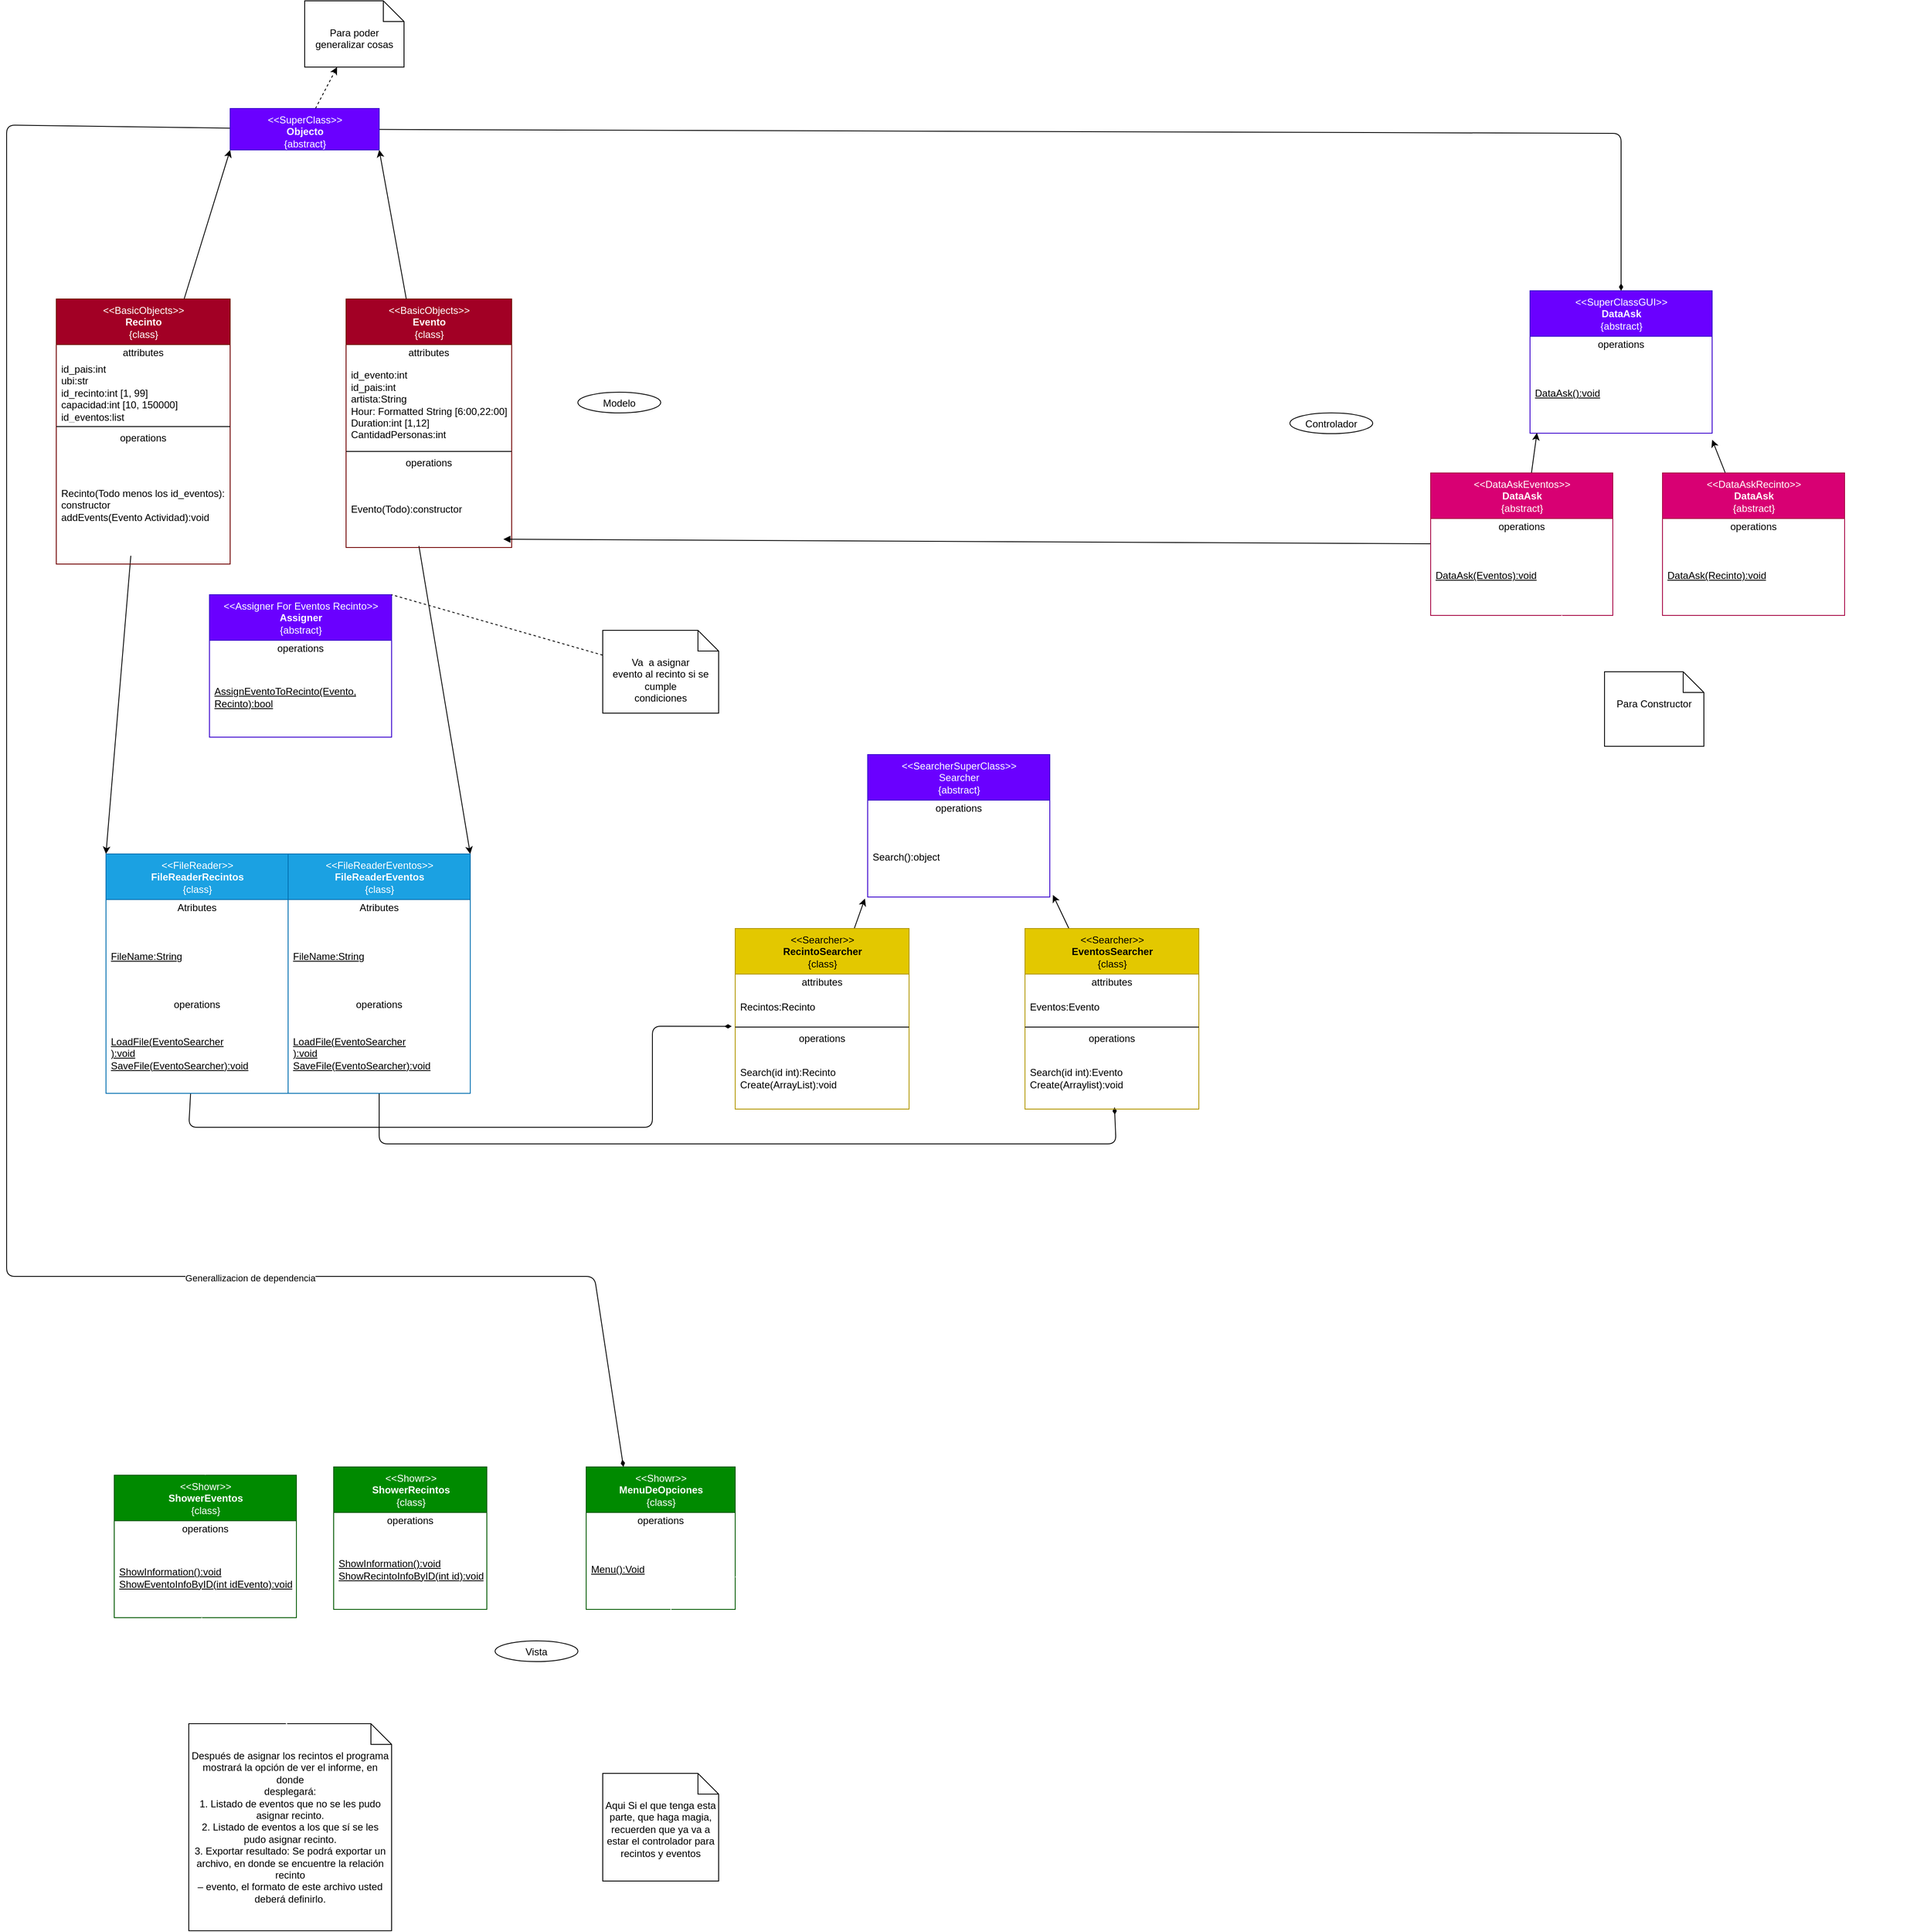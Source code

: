<mxfile>
    <diagram id="LMAcXqEybswluzc5cnRF" name="Page-1">
        <mxGraphModel dx="2281" dy="2042" grid="1" gridSize="10" guides="1" tooltips="1" connect="1" arrows="1" fold="1" page="1" pageScale="1" pageWidth="850" pageHeight="1100" math="0" shadow="0">
            <root>
                <mxCell id="0"/>
                <mxCell id="1" parent="0"/>
                <mxCell id="110" style="edgeStyle=none;html=1;entryX=0;entryY=0;entryDx=0;entryDy=0;strokeColor=#FFFFFF;strokeWidth=1;endArrow=diamondThin;endFill=0;fillColor=#d80073;" parent="1" source="2" target="104" edge="1">
                    <mxGeometry relative="1" as="geometry">
                        <Array as="points">
                            <mxPoint x="150" y="70"/>
                            <mxPoint x="2250" y="80"/>
                            <mxPoint x="2250" y="290"/>
                        </Array>
                    </mxGeometry>
                </mxCell>
                <mxCell id="153" style="edgeStyle=none;html=1;entryX=0;entryY=1;entryDx=0;entryDy=0;" parent="1" source="2" target="148" edge="1">
                    <mxGeometry relative="1" as="geometry"/>
                </mxCell>
                <mxCell id="155" style="edgeStyle=none;html=1;entryX=0;entryY=0;entryDx=0;entryDy=0;" parent="1" target="71" edge="1">
                    <mxGeometry relative="1" as="geometry">
                        <mxPoint x="90" y="390" as="sourcePoint"/>
                    </mxGeometry>
                </mxCell>
                <mxCell id="2" value="&amp;lt;&amp;lt;BasicObjects&amp;gt;&amp;gt;&lt;br&gt;&lt;b&gt;Recinto&lt;br&gt;&lt;/b&gt;{class}" style="swimlane;fontStyle=0;align=center;verticalAlign=top;childLayout=stackLayout;horizontal=1;startSize=55;horizontalStack=0;resizeParent=1;resizeParentMax=0;resizeLast=0;collapsible=0;marginBottom=0;html=1;fillColor=#a20025;fontColor=#ffffff;strokeColor=#6F0000;" parent="1" vertex="1">
                    <mxGeometry y="80" width="210" height="320" as="geometry"/>
                </mxCell>
                <mxCell id="3" value="attributes" style="text;html=1;strokeColor=none;fillColor=none;align=center;verticalAlign=middle;spacingLeft=4;spacingRight=4;overflow=hidden;rotatable=0;points=[[0,0.5],[1,0.5]];portConstraint=eastwest;" parent="2" vertex="1">
                    <mxGeometry y="55" width="210" height="20" as="geometry"/>
                </mxCell>
                <mxCell id="4" value="id_pais:int&lt;br&gt;ubi:str&lt;br&gt;id_recinto:int [1, 99]&lt;br&gt;capacidad:int [10, 150000]&lt;br&gt;id_eventos:list" style="text;html=1;strokeColor=none;fillColor=none;align=left;verticalAlign=middle;spacingLeft=4;spacingRight=4;overflow=hidden;rotatable=0;points=[[0,0.5],[1,0.5]];portConstraint=eastwest;" parent="2" vertex="1">
                    <mxGeometry y="75" width="210" height="75" as="geometry"/>
                </mxCell>
                <mxCell id="7" value="" style="line;strokeWidth=1;fillColor=none;align=left;verticalAlign=middle;spacingTop=-1;spacingLeft=3;spacingRight=3;rotatable=0;labelPosition=right;points=[];portConstraint=eastwest;" parent="2" vertex="1">
                    <mxGeometry y="150" width="210" height="8" as="geometry"/>
                </mxCell>
                <mxCell id="8" value="operations" style="text;html=1;strokeColor=none;fillColor=none;align=center;verticalAlign=middle;spacingLeft=4;spacingRight=4;overflow=hidden;rotatable=0;points=[[0,0.5],[1,0.5]];portConstraint=eastwest;" parent="2" vertex="1">
                    <mxGeometry y="158" width="210" height="20" as="geometry"/>
                </mxCell>
                <mxCell id="9" value="Recinto(Todo menos los id_eventos):&lt;br&gt;constructor&lt;br&gt;addEvents(Evento Actividad):void" style="text;html=1;strokeColor=none;fillColor=none;align=left;verticalAlign=middle;spacingLeft=4;spacingRight=4;overflow=hidden;rotatable=0;points=[[0,0.5],[1,0.5]];portConstraint=eastwest;" parent="2" vertex="1">
                    <mxGeometry y="178" width="210" height="142" as="geometry"/>
                </mxCell>
                <mxCell id="152" style="edgeStyle=none;html=1;entryX=1;entryY=1;entryDx=0;entryDy=0;" parent="1" source="10" target="148" edge="1">
                    <mxGeometry relative="1" as="geometry"/>
                </mxCell>
                <mxCell id="162" style="edgeStyle=none;html=1;entryX=1;entryY=0;entryDx=0;entryDy=0;exitX=0.44;exitY=0.98;exitDx=0;exitDy=0;exitPerimeter=0;" parent="1" source="15" target="68" edge="1">
                    <mxGeometry relative="1" as="geometry"/>
                </mxCell>
                <mxCell id="10" value="&amp;lt;&amp;lt;BasicObjects&amp;gt;&amp;gt;&lt;br&gt;&lt;b&gt;Evento&lt;br&gt;&lt;/b&gt;{class}" style="swimlane;fontStyle=0;align=center;verticalAlign=top;childLayout=stackLayout;horizontal=1;startSize=55;horizontalStack=0;resizeParent=1;resizeParentMax=0;resizeLast=0;collapsible=0;marginBottom=0;html=1;fillColor=#a20025;fontColor=#ffffff;strokeColor=#6F0000;" parent="1" vertex="1">
                    <mxGeometry x="350" y="80" width="200" height="300" as="geometry"/>
                </mxCell>
                <mxCell id="11" value="attributes" style="text;html=1;strokeColor=none;fillColor=none;align=center;verticalAlign=middle;spacingLeft=4;spacingRight=4;overflow=hidden;rotatable=0;points=[[0,0.5],[1,0.5]];portConstraint=eastwest;" parent="10" vertex="1">
                    <mxGeometry y="55" width="200" height="20" as="geometry"/>
                </mxCell>
                <mxCell id="12" value="id_evento:int&lt;br&gt;id_pais:int&lt;br&gt;artista:String&lt;br&gt;Hour: Formatted String [6:00,22:00]&lt;br&gt;Duration:int [1,12]&lt;br&gt;CantidadPersonas:int" style="text;html=1;strokeColor=none;fillColor=none;align=left;verticalAlign=middle;spacingLeft=4;spacingRight=4;overflow=hidden;rotatable=0;points=[[0,0.5],[1,0.5]];portConstraint=eastwest;" parent="10" vertex="1">
                    <mxGeometry y="75" width="200" height="105" as="geometry"/>
                </mxCell>
                <mxCell id="13" value="" style="line;strokeWidth=1;fillColor=none;align=left;verticalAlign=middle;spacingTop=-1;spacingLeft=3;spacingRight=3;rotatable=0;labelPosition=right;points=[];portConstraint=eastwest;" parent="10" vertex="1">
                    <mxGeometry y="180" width="200" height="8" as="geometry"/>
                </mxCell>
                <mxCell id="14" value="operations" style="text;html=1;strokeColor=none;fillColor=none;align=center;verticalAlign=middle;spacingLeft=4;spacingRight=4;overflow=hidden;rotatable=0;points=[[0,0.5],[1,0.5]];portConstraint=eastwest;" parent="10" vertex="1">
                    <mxGeometry y="188" width="200" height="20" as="geometry"/>
                </mxCell>
                <mxCell id="15" value="Evento(Todo):constructor&lt;br&gt;" style="text;html=1;strokeColor=none;fillColor=none;align=left;verticalAlign=middle;spacingLeft=4;spacingRight=4;overflow=hidden;rotatable=0;points=[[0,0.5],[1,0.5]];portConstraint=eastwest;" parent="10" vertex="1">
                    <mxGeometry y="208" width="200" height="92" as="geometry"/>
                </mxCell>
                <mxCell id="81" style="edgeStyle=none;html=1;entryX=0.5;entryY=0;entryDx=0;entryDy=0;strokeColor=#FFFFFF;endArrow=diamondThin;endFill=0;exitX=0.011;exitY=-0.082;exitDx=0;exitDy=0;exitPerimeter=0;" parent="1" source="113" target="78" edge="1">
                    <mxGeometry relative="1" as="geometry">
                        <Array as="points">
                            <mxPoint x="600" y="1550"/>
                            <mxPoint x="600" y="1420"/>
                            <mxPoint x="425" y="1420"/>
                        </Array>
                    </mxGeometry>
                </mxCell>
                <mxCell id="40" value="&amp;lt;&amp;lt;Assigner For Eventos Recinto&amp;gt;&amp;gt;&lt;br&gt;&lt;b&gt;Assigner&lt;/b&gt;&lt;br&gt;{abstract}" style="swimlane;fontStyle=0;align=center;verticalAlign=top;childLayout=stackLayout;horizontal=1;startSize=55;horizontalStack=0;resizeParent=1;resizeParentMax=0;resizeLast=0;collapsible=0;marginBottom=0;html=1;fillColor=#6a00ff;fontColor=#ffffff;strokeColor=#3700CC;" parent="1" vertex="1">
                    <mxGeometry x="185" y="437" width="220" height="172" as="geometry"/>
                </mxCell>
                <mxCell id="41" value="operations" style="text;html=1;strokeColor=none;fillColor=none;align=center;verticalAlign=middle;spacingLeft=4;spacingRight=4;overflow=hidden;rotatable=0;points=[[0,0.5],[1,0.5]];portConstraint=eastwest;" parent="40" vertex="1">
                    <mxGeometry y="55" width="220" height="20" as="geometry"/>
                </mxCell>
                <mxCell id="42" value="&lt;u&gt;AssignEventoToRecinto(Evento, &lt;br&gt;Recinto):bool&lt;/u&gt;" style="text;html=1;strokeColor=none;fillColor=none;align=left;verticalAlign=middle;spacingLeft=4;spacingRight=4;overflow=hidden;rotatable=0;points=[[0,0.5],[1,0.5]];portConstraint=eastwest;" parent="40" vertex="1">
                    <mxGeometry y="75" width="220" height="97" as="geometry"/>
                </mxCell>
                <mxCell id="44" style="html=1;entryX=1;entryY=0;entryDx=0;entryDy=0;endArrow=none;endFill=0;dashed=1;" parent="1" source="43" target="40" edge="1">
                    <mxGeometry relative="1" as="geometry"/>
                </mxCell>
                <mxCell id="43" value="&lt;span style=&quot;text-align: left;&quot;&gt;Va&amp;nbsp; a asignar&lt;br&gt;evento al recinto si se cumple&lt;br&gt;condiciones&lt;/span&gt;" style="shape=note2;boundedLbl=1;whiteSpace=wrap;html=1;size=25;verticalAlign=top;align=center;" parent="1" vertex="1">
                    <mxGeometry x="660" y="480" width="140" height="100" as="geometry"/>
                </mxCell>
                <mxCell id="164" style="edgeStyle=none;html=1;entryX=-0.02;entryY=-0.244;entryDx=0;entryDy=0;entryPerimeter=0;endArrow=diamondThin;endFill=1;" parent="1" source="71" target="133" edge="1">
                    <mxGeometry relative="1" as="geometry">
                        <Array as="points">
                            <mxPoint x="160" y="1080"/>
                            <mxPoint x="720" y="1080"/>
                            <mxPoint x="720" y="958"/>
                        </Array>
                    </mxGeometry>
                </mxCell>
                <mxCell id="71" value="&amp;lt;&amp;lt;FileReader&amp;gt;&amp;gt;&lt;br&gt;&lt;b&gt;FileReaderRecintos&lt;/b&gt;&lt;br&gt;{class}" style="swimlane;fontStyle=0;align=center;verticalAlign=top;childLayout=stackLayout;horizontal=1;startSize=55;horizontalStack=0;resizeParent=1;resizeParentMax=0;resizeLast=0;collapsible=0;marginBottom=0;html=1;fillColor=#1ba1e2;fontColor=#ffffff;strokeColor=#006EAF;" parent="1" vertex="1">
                    <mxGeometry x="60" y="750" width="220" height="289" as="geometry"/>
                </mxCell>
                <mxCell id="98" value="Atributes" style="text;html=1;strokeColor=none;fillColor=none;align=center;verticalAlign=middle;spacingLeft=4;spacingRight=4;overflow=hidden;rotatable=0;points=[[0,0.5],[1,0.5]];portConstraint=eastwest;" parent="71" vertex="1">
                    <mxGeometry y="55" width="220" height="20" as="geometry"/>
                </mxCell>
                <mxCell id="99" value="&lt;u&gt;FileName:String&lt;br&gt;&lt;/u&gt;" style="text;html=1;strokeColor=none;fillColor=none;align=left;verticalAlign=middle;spacingLeft=4;spacingRight=4;overflow=hidden;rotatable=0;points=[[0,0.5],[1,0.5]];portConstraint=eastwest;" parent="71" vertex="1">
                    <mxGeometry y="75" width="220" height="97" as="geometry"/>
                </mxCell>
                <mxCell id="72" value="operations" style="text;html=1;strokeColor=none;fillColor=none;align=center;verticalAlign=middle;spacingLeft=4;spacingRight=4;overflow=hidden;rotatable=0;points=[[0,0.5],[1,0.5]];portConstraint=eastwest;" parent="71" vertex="1">
                    <mxGeometry y="172" width="220" height="20" as="geometry"/>
                </mxCell>
                <mxCell id="73" value="&lt;u&gt;LoadFile(&lt;/u&gt;&lt;u&gt;Evento&lt;/u&gt;&lt;u&gt;Searcher&lt;/u&gt;&lt;u&gt;&lt;br&gt;):void&lt;br&gt;&lt;/u&gt;&lt;u&gt;SaveFile&lt;/u&gt;&lt;u&gt;(&lt;/u&gt;&lt;u&gt;Evento&lt;/u&gt;&lt;u&gt;Searcher&lt;/u&gt;&lt;u&gt;):void&lt;br&gt;&lt;/u&gt;" style="text;html=1;strokeColor=none;fillColor=none;align=left;verticalAlign=middle;spacingLeft=4;spacingRight=4;overflow=hidden;rotatable=0;points=[[0,0.5],[1,0.5]];portConstraint=eastwest;" parent="71" vertex="1">
                    <mxGeometry y="192" width="220" height="97" as="geometry"/>
                </mxCell>
                <mxCell id="83" style="edgeStyle=none;html=1;entryX=0;entryY=0;entryDx=110;entryDy=0;entryPerimeter=0;strokeColor=#FFFFFF;endArrow=none;endFill=0;" parent="1" source="78" target="82" edge="1">
                    <mxGeometry relative="1" as="geometry"/>
                </mxCell>
                <mxCell id="78" value="&amp;lt;&amp;lt;Showr&amp;gt;&amp;gt;&lt;br&gt;&lt;b&gt;ShowerRecintos&lt;br&gt;&lt;/b&gt;{class}" style="swimlane;fontStyle=0;align=center;verticalAlign=top;childLayout=stackLayout;horizontal=1;startSize=55;horizontalStack=0;resizeParent=1;resizeParentMax=0;resizeLast=0;collapsible=0;marginBottom=0;html=1;fillColor=#008a00;fontColor=#ffffff;strokeColor=#005700;" parent="1" vertex="1">
                    <mxGeometry x="335" y="1490" width="185" height="172" as="geometry"/>
                </mxCell>
                <mxCell id="79" value="operations" style="text;html=1;strokeColor=none;fillColor=none;align=center;verticalAlign=middle;spacingLeft=4;spacingRight=4;overflow=hidden;rotatable=0;points=[[0,0.5],[1,0.5]];portConstraint=eastwest;" parent="78" vertex="1">
                    <mxGeometry y="55" width="185" height="20" as="geometry"/>
                </mxCell>
                <mxCell id="80" value="&lt;u&gt;ShowInformation():void&lt;br&gt;&lt;/u&gt;&lt;u&gt;ShowRecintoInfoByID(int id):void&lt;/u&gt;&lt;u&gt;&lt;br&gt;&lt;/u&gt;" style="text;html=1;strokeColor=none;fillColor=none;align=left;verticalAlign=middle;spacingLeft=4;spacingRight=4;overflow=hidden;rotatable=0;points=[[0,0.5],[1,0.5]];portConstraint=eastwest;" parent="78" vertex="1">
                    <mxGeometry y="75" width="185" height="97" as="geometry"/>
                </mxCell>
                <mxCell id="82" value="&lt;div&gt;Después de asignar los recintos el programa mostrará la opción de ver el informe, en donde&lt;/div&gt;&lt;div&gt;desplegará:&lt;/div&gt;&lt;div&gt;1. Listado de eventos que no se les pudo asignar recinto.&lt;/div&gt;&lt;div&gt;2. Listado de eventos a los que sí se les pudo asignar recinto.&lt;/div&gt;&lt;div&gt;3. Exportar resultado: Se podrá exportar un archivo, en donde se encuentre la relación recinto&lt;/div&gt;&lt;div&gt;– evento, el formato de este archivo usted deberá definirlo.&lt;/div&gt;" style="shape=note2;boundedLbl=1;whiteSpace=wrap;html=1;size=25;verticalAlign=top;align=center;fillColor=none;" parent="1" vertex="1">
                    <mxGeometry x="160" y="1800" width="245" height="250" as="geometry"/>
                </mxCell>
                <mxCell id="84" value="&amp;lt;&amp;lt;SuperClassGUI&amp;gt;&amp;gt;&lt;br&gt;&lt;b&gt;DataAsk&lt;br&gt;&lt;/b&gt;{abstract}" style="swimlane;fontStyle=0;align=center;verticalAlign=top;childLayout=stackLayout;horizontal=1;startSize=55;horizontalStack=0;resizeParent=1;resizeParentMax=0;resizeLast=0;collapsible=0;marginBottom=0;html=1;fillColor=#6a00ff;fontColor=#ffffff;strokeColor=#3700CC;" parent="1" vertex="1">
                    <mxGeometry x="1780" y="70" width="220" height="172" as="geometry"/>
                </mxCell>
                <mxCell id="85" value="operations" style="text;html=1;strokeColor=none;fillColor=none;align=center;verticalAlign=middle;spacingLeft=4;spacingRight=4;overflow=hidden;rotatable=0;points=[[0,0.5],[1,0.5]];portConstraint=eastwest;" parent="84" vertex="1">
                    <mxGeometry y="55" width="220" height="20" as="geometry"/>
                </mxCell>
                <mxCell id="86" value="&lt;u&gt;DataAsk():void&lt;br&gt;&lt;/u&gt;" style="text;html=1;strokeColor=none;fillColor=none;align=left;verticalAlign=middle;spacingLeft=4;spacingRight=4;overflow=hidden;rotatable=0;points=[[0,0.5],[1,0.5]];portConstraint=eastwest;" parent="84" vertex="1">
                    <mxGeometry y="75" width="220" height="97" as="geometry"/>
                </mxCell>
                <mxCell id="165" style="edgeStyle=none;html=1;entryX=0.515;entryY=0.97;entryDx=0;entryDy=0;entryPerimeter=0;endArrow=diamondThin;endFill=1;" parent="1" source="68" target="140" edge="1">
                    <mxGeometry relative="1" as="geometry">
                        <Array as="points">
                            <mxPoint x="390" y="1100"/>
                            <mxPoint x="1280" y="1100"/>
                        </Array>
                    </mxGeometry>
                </mxCell>
                <mxCell id="68" value="&amp;lt;&amp;lt;FileReaderEventos&amp;gt;&amp;gt;&lt;br&gt;&lt;b&gt;FileReaderEventos&lt;/b&gt;&lt;br&gt;{class}" style="swimlane;fontStyle=0;align=center;verticalAlign=top;childLayout=stackLayout;horizontal=1;startSize=55;horizontalStack=0;resizeParent=1;resizeParentMax=0;resizeLast=0;collapsible=0;marginBottom=0;html=1;fillColor=#1ba1e2;fontColor=#ffffff;strokeColor=#006EAF;" parent="1" vertex="1">
                    <mxGeometry x="280" y="750" width="220" height="289" as="geometry"/>
                </mxCell>
                <mxCell id="69" value="Atributes" style="text;html=1;strokeColor=none;fillColor=none;align=center;verticalAlign=middle;spacingLeft=4;spacingRight=4;overflow=hidden;rotatable=0;points=[[0,0.5],[1,0.5]];portConstraint=eastwest;" parent="68" vertex="1">
                    <mxGeometry y="55" width="220" height="20" as="geometry"/>
                </mxCell>
                <mxCell id="96" value="&lt;u&gt;FileName:String&lt;br&gt;&lt;/u&gt;" style="text;html=1;strokeColor=none;fillColor=none;align=left;verticalAlign=middle;spacingLeft=4;spacingRight=4;overflow=hidden;rotatable=0;points=[[0,0.5],[1,0.5]];portConstraint=eastwest;" parent="68" vertex="1">
                    <mxGeometry y="75" width="220" height="97" as="geometry"/>
                </mxCell>
                <mxCell id="95" value="operations" style="text;html=1;strokeColor=none;fillColor=none;align=center;verticalAlign=middle;spacingLeft=4;spacingRight=4;overflow=hidden;rotatable=0;points=[[0,0.5],[1,0.5]];portConstraint=eastwest;" parent="68" vertex="1">
                    <mxGeometry y="172" width="220" height="20" as="geometry"/>
                </mxCell>
                <mxCell id="70" value="&lt;u&gt;LoadFile(&lt;/u&gt;&lt;u&gt;Evento&lt;/u&gt;&lt;u&gt;Searcher&lt;/u&gt;&lt;u&gt;&lt;br&gt;):void&lt;br&gt;&lt;/u&gt;&lt;u&gt;SaveFile&lt;/u&gt;&lt;u&gt;(Evento&lt;/u&gt;&lt;u&gt;Searcher&lt;/u&gt;&lt;u&gt;):void&lt;br&gt;&lt;/u&gt;" style="text;html=1;strokeColor=none;fillColor=none;align=left;verticalAlign=middle;spacingLeft=4;spacingRight=4;overflow=hidden;rotatable=0;points=[[0,0.5],[1,0.5]];portConstraint=eastwest;" parent="68" vertex="1">
                    <mxGeometry y="192" width="220" height="97" as="geometry"/>
                </mxCell>
                <mxCell id="120" style="edgeStyle=none;html=1;entryX=0.038;entryY=0.996;entryDx=0;entryDy=0;entryPerimeter=0;" parent="1" source="100" target="86" edge="1">
                    <mxGeometry relative="1" as="geometry"/>
                </mxCell>
                <mxCell id="170" style="edgeStyle=none;html=1;endArrow=block;endFill=1;" parent="1" source="100" edge="1">
                    <mxGeometry relative="1" as="geometry">
                        <mxPoint x="540" y="370" as="targetPoint"/>
                    </mxGeometry>
                </mxCell>
                <mxCell id="100" value="&amp;lt;&amp;lt;DataAskEventos&amp;gt;&amp;gt;&lt;br&gt;&lt;b&gt;DataAsk&lt;br&gt;&lt;/b&gt;{abstract}" style="swimlane;fontStyle=0;align=center;verticalAlign=top;childLayout=stackLayout;horizontal=1;startSize=55;horizontalStack=0;resizeParent=1;resizeParentMax=0;resizeLast=0;collapsible=0;marginBottom=0;html=1;fillColor=#d80073;fontColor=#ffffff;strokeColor=#A50040;" parent="1" vertex="1">
                    <mxGeometry x="1660" y="290" width="220" height="172" as="geometry"/>
                </mxCell>
                <mxCell id="101" value="operations" style="text;html=1;strokeColor=none;fillColor=none;align=center;verticalAlign=middle;spacingLeft=4;spacingRight=4;overflow=hidden;rotatable=0;points=[[0,0.5],[1,0.5]];portConstraint=eastwest;" parent="100" vertex="1">
                    <mxGeometry y="55" width="220" height="20" as="geometry"/>
                </mxCell>
                <mxCell id="102" value="&lt;u&gt;DataAsk(Eventos):void&lt;br&gt;&lt;/u&gt;" style="text;html=1;strokeColor=none;fillColor=none;align=left;verticalAlign=middle;spacingLeft=4;spacingRight=4;overflow=hidden;rotatable=0;points=[[0,0.5],[1,0.5]];portConstraint=eastwest;" parent="100" vertex="1">
                    <mxGeometry y="75" width="220" height="97" as="geometry"/>
                </mxCell>
                <mxCell id="107" style="edgeStyle=none;html=1;strokeColor=#FFFFFF;endArrow=none;endFill=0;" parent="1" source="103" target="102" edge="1">
                    <mxGeometry relative="1" as="geometry">
                        <mxPoint x="1840" y="550" as="targetPoint"/>
                    </mxGeometry>
                </mxCell>
                <mxCell id="108" style="edgeStyle=none;html=1;entryX=0.508;entryY=1.076;entryDx=0;entryDy=0;entryPerimeter=0;strokeColor=#FFFFFF;endArrow=none;endFill=0;" parent="1" source="103" target="106" edge="1">
                    <mxGeometry relative="1" as="geometry"/>
                </mxCell>
                <mxCell id="103" value="Para Constructor" style="shape=note2;boundedLbl=1;whiteSpace=wrap;html=1;size=25;verticalAlign=top;align=center;fillColor=none;" parent="1" vertex="1">
                    <mxGeometry x="1870" y="530" width="120" height="90" as="geometry"/>
                </mxCell>
                <mxCell id="121" style="edgeStyle=none;html=1;" parent="1" source="104" edge="1">
                    <mxGeometry relative="1" as="geometry">
                        <mxPoint x="2000" y="250" as="targetPoint"/>
                    </mxGeometry>
                </mxCell>
                <mxCell id="104" value="&amp;lt;&amp;lt;DataAskRecinto&amp;gt;&amp;gt;&lt;br&gt;&lt;b&gt;DataAsk&lt;br&gt;&lt;/b&gt;{abstract}" style="swimlane;fontStyle=0;align=center;verticalAlign=top;childLayout=stackLayout;horizontal=1;startSize=55;horizontalStack=0;resizeParent=1;resizeParentMax=0;resizeLast=0;collapsible=0;marginBottom=0;html=1;fillColor=#d80073;fontColor=#ffffff;strokeColor=#A50040;" parent="1" vertex="1">
                    <mxGeometry x="1940" y="290" width="220" height="172" as="geometry"/>
                </mxCell>
                <mxCell id="105" value="operations" style="text;html=1;strokeColor=none;fillColor=none;align=center;verticalAlign=middle;spacingLeft=4;spacingRight=4;overflow=hidden;rotatable=0;points=[[0,0.5],[1,0.5]];portConstraint=eastwest;" parent="104" vertex="1">
                    <mxGeometry y="55" width="220" height="20" as="geometry"/>
                </mxCell>
                <mxCell id="106" value="&lt;u&gt;DataAsk(Recinto):void&lt;br&gt;&lt;/u&gt;" style="text;html=1;strokeColor=none;fillColor=none;align=left;verticalAlign=middle;spacingLeft=4;spacingRight=4;overflow=hidden;rotatable=0;points=[[0,0.5],[1,0.5]];portConstraint=eastwest;" parent="104" vertex="1">
                    <mxGeometry y="75" width="220" height="97" as="geometry"/>
                </mxCell>
                <mxCell id="174" style="edgeStyle=none;html=1;entryX=0.445;entryY=1.144;entryDx=0;entryDy=0;entryPerimeter=0;strokeColor=#FFFFFF;endArrow=block;endFill=1;" parent="1" source="111" target="102" edge="1">
                    <mxGeometry relative="1" as="geometry">
                        <Array as="points">
                            <mxPoint x="1758" y="1720"/>
                        </Array>
                    </mxGeometry>
                </mxCell>
                <mxCell id="111" value="&amp;lt;&amp;lt;Showr&amp;gt;&amp;gt;&lt;br&gt;&lt;b&gt;MenuDeOpciones&lt;br&gt;&lt;/b&gt;{class}" style="swimlane;fontStyle=0;align=center;verticalAlign=top;childLayout=stackLayout;horizontal=1;startSize=55;horizontalStack=0;resizeParent=1;resizeParentMax=0;resizeLast=0;collapsible=0;marginBottom=0;html=1;fillColor=#008a00;fontColor=#ffffff;strokeColor=#005700;" parent="1" vertex="1">
                    <mxGeometry x="640" y="1490" width="180" height="172" as="geometry"/>
                </mxCell>
                <mxCell id="112" value="operations" style="text;html=1;strokeColor=none;fillColor=none;align=center;verticalAlign=middle;spacingLeft=4;spacingRight=4;overflow=hidden;rotatable=0;points=[[0,0.5],[1,0.5]];portConstraint=eastwest;" parent="111" vertex="1">
                    <mxGeometry y="55" width="180" height="20" as="geometry"/>
                </mxCell>
                <mxCell id="113" value="&lt;u&gt;Menu():Void&lt;/u&gt;" style="text;html=1;strokeColor=none;fillColor=none;align=left;verticalAlign=middle;spacingLeft=4;spacingRight=4;overflow=hidden;rotatable=0;points=[[0,0.5],[1,0.5]];portConstraint=eastwest;" parent="111" vertex="1">
                    <mxGeometry y="75" width="180" height="97" as="geometry"/>
                </mxCell>
                <mxCell id="115" style="edgeStyle=none;html=1;entryX=0.569;entryY=0.979;entryDx=0;entryDy=0;entryPerimeter=0;strokeColor=#FFFFFF;strokeWidth=1;endArrow=none;endFill=0;" parent="1" source="114" target="113" edge="1">
                    <mxGeometry relative="1" as="geometry"/>
                </mxCell>
                <mxCell id="114" value="Aqui Si el que tenga esta parte, que haga magia, recuerden que ya va a estar el controlador para recintos y eventos" style="shape=note2;boundedLbl=1;whiteSpace=wrap;html=1;size=25;verticalAlign=top;align=center;fillColor=none;" parent="1" vertex="1">
                    <mxGeometry x="660" y="1860" width="140" height="130" as="geometry"/>
                </mxCell>
                <mxCell id="116" value="Modelo" style="ellipse;fillColor=none;" parent="1" vertex="1">
                    <mxGeometry x="630" y="192.5" width="100" height="25" as="geometry"/>
                </mxCell>
                <mxCell id="117" value="Controlador" style="ellipse;fillColor=none;" parent="1" vertex="1">
                    <mxGeometry x="1490" y="217.5" width="100" height="25" as="geometry"/>
                </mxCell>
                <mxCell id="118" value="Vista" style="ellipse;fillColor=none;" parent="1" vertex="1">
                    <mxGeometry x="530" y="1700" width="100" height="25" as="geometry"/>
                </mxCell>
                <mxCell id="125" value="&amp;lt;&amp;lt;SearcherSuperClass&amp;gt;&amp;gt;&lt;br&gt;Searcher&lt;br&gt;{abstract}" style="swimlane;fontStyle=0;align=center;verticalAlign=top;childLayout=stackLayout;horizontal=1;startSize=55;horizontalStack=0;resizeParent=1;resizeParentMax=0;resizeLast=0;collapsible=0;marginBottom=0;html=1;fillColor=#6a00ff;fontColor=#ffffff;strokeColor=#3700CC;" parent="1" vertex="1">
                    <mxGeometry x="980" y="630" width="220" height="172" as="geometry"/>
                </mxCell>
                <mxCell id="126" value="operations" style="text;html=1;strokeColor=none;fillColor=none;align=center;verticalAlign=middle;spacingLeft=4;spacingRight=4;overflow=hidden;rotatable=0;points=[[0,0.5],[1,0.5]];portConstraint=eastwest;" parent="125" vertex="1">
                    <mxGeometry y="55" width="220" height="20" as="geometry"/>
                </mxCell>
                <mxCell id="127" value="Search():object" style="text;html=1;strokeColor=none;fillColor=none;align=left;verticalAlign=middle;spacingLeft=4;spacingRight=4;overflow=hidden;rotatable=0;points=[[0,0.5],[1,0.5]];portConstraint=eastwest;" parent="125" vertex="1">
                    <mxGeometry y="75" width="220" height="97" as="geometry"/>
                </mxCell>
                <mxCell id="141" style="edgeStyle=none;html=1;entryX=-0.015;entryY=1.019;entryDx=0;entryDy=0;entryPerimeter=0;" parent="1" source="129" target="127" edge="1">
                    <mxGeometry relative="1" as="geometry"/>
                </mxCell>
                <mxCell id="129" value="&amp;lt;&amp;lt;Searcher&amp;gt;&amp;gt;&lt;br&gt;&lt;b&gt;RecintoSearcher&lt;br&gt;&lt;/b&gt;{class}" style="swimlane;fontStyle=0;align=center;verticalAlign=top;childLayout=stackLayout;horizontal=1;startSize=55;horizontalStack=0;resizeParent=1;resizeParentMax=0;resizeLast=0;collapsible=0;marginBottom=0;html=1;fillColor=#e3c800;fontColor=#000000;strokeColor=#B09500;" parent="1" vertex="1">
                    <mxGeometry x="820" y="840" width="210" height="218" as="geometry"/>
                </mxCell>
                <mxCell id="130" value="attributes" style="text;html=1;strokeColor=none;fillColor=none;align=center;verticalAlign=middle;spacingLeft=4;spacingRight=4;overflow=hidden;rotatable=0;points=[[0,0.5],[1,0.5]];portConstraint=eastwest;" parent="129" vertex="1">
                    <mxGeometry y="55" width="210" height="20" as="geometry"/>
                </mxCell>
                <mxCell id="131" value="Recintos:Recinto" style="text;html=1;strokeColor=none;fillColor=none;align=left;verticalAlign=middle;spacingLeft=4;spacingRight=4;overflow=hidden;rotatable=0;points=[[0,0.5],[1,0.5]];portConstraint=eastwest;" parent="129" vertex="1">
                    <mxGeometry y="75" width="210" height="40" as="geometry"/>
                </mxCell>
                <mxCell id="132" value="" style="line;strokeWidth=1;fillColor=none;align=left;verticalAlign=middle;spacingTop=-1;spacingLeft=3;spacingRight=3;rotatable=0;labelPosition=right;points=[];portConstraint=eastwest;" parent="129" vertex="1">
                    <mxGeometry y="115" width="210" height="8" as="geometry"/>
                </mxCell>
                <mxCell id="133" value="operations" style="text;html=1;strokeColor=none;fillColor=none;align=center;verticalAlign=middle;spacingLeft=4;spacingRight=4;overflow=hidden;rotatable=0;points=[[0,0.5],[1,0.5]];portConstraint=eastwest;" parent="129" vertex="1">
                    <mxGeometry y="123" width="210" height="20" as="geometry"/>
                </mxCell>
                <mxCell id="134" value="Search(id int):Recinto&lt;br&gt;Create(ArrayList):void" style="text;html=1;strokeColor=none;fillColor=none;align=left;verticalAlign=middle;spacingLeft=4;spacingRight=4;overflow=hidden;rotatable=0;points=[[0,0.5],[1,0.5]];portConstraint=eastwest;" parent="129" vertex="1">
                    <mxGeometry y="143" width="210" height="75" as="geometry"/>
                </mxCell>
                <mxCell id="142" style="edgeStyle=none;html=1;entryX=1.017;entryY=0.974;entryDx=0;entryDy=0;entryPerimeter=0;" parent="1" source="135" target="127" edge="1">
                    <mxGeometry relative="1" as="geometry"/>
                </mxCell>
                <mxCell id="135" value="&amp;lt;&amp;lt;Searcher&amp;gt;&amp;gt;&lt;br&gt;&lt;b&gt;EventosSearcher&lt;br&gt;&lt;/b&gt;{class}" style="swimlane;fontStyle=0;align=center;verticalAlign=top;childLayout=stackLayout;horizontal=1;startSize=55;horizontalStack=0;resizeParent=1;resizeParentMax=0;resizeLast=0;collapsible=0;marginBottom=0;html=1;fillColor=#e3c800;fontColor=#000000;strokeColor=#B09500;" parent="1" vertex="1">
                    <mxGeometry x="1170" y="840" width="210" height="218" as="geometry"/>
                </mxCell>
                <mxCell id="136" value="attributes" style="text;html=1;strokeColor=none;fillColor=none;align=center;verticalAlign=middle;spacingLeft=4;spacingRight=4;overflow=hidden;rotatable=0;points=[[0,0.5],[1,0.5]];portConstraint=eastwest;" parent="135" vertex="1">
                    <mxGeometry y="55" width="210" height="20" as="geometry"/>
                </mxCell>
                <mxCell id="137" value="Eventos:Evento" style="text;html=1;strokeColor=none;fillColor=none;align=left;verticalAlign=middle;spacingLeft=4;spacingRight=4;overflow=hidden;rotatable=0;points=[[0,0.5],[1,0.5]];portConstraint=eastwest;" parent="135" vertex="1">
                    <mxGeometry y="75" width="210" height="40" as="geometry"/>
                </mxCell>
                <mxCell id="138" value="" style="line;strokeWidth=1;fillColor=none;align=left;verticalAlign=middle;spacingTop=-1;spacingLeft=3;spacingRight=3;rotatable=0;labelPosition=right;points=[];portConstraint=eastwest;" parent="135" vertex="1">
                    <mxGeometry y="115" width="210" height="8" as="geometry"/>
                </mxCell>
                <mxCell id="139" value="operations" style="text;html=1;strokeColor=none;fillColor=none;align=center;verticalAlign=middle;spacingLeft=4;spacingRight=4;overflow=hidden;rotatable=0;points=[[0,0.5],[1,0.5]];portConstraint=eastwest;" parent="135" vertex="1">
                    <mxGeometry y="123" width="210" height="20" as="geometry"/>
                </mxCell>
                <mxCell id="140" value="Search(id int):Evento&lt;br&gt;Create(Arraylist):void" style="text;html=1;strokeColor=none;fillColor=none;align=left;verticalAlign=middle;spacingLeft=4;spacingRight=4;overflow=hidden;rotatable=0;points=[[0,0.5],[1,0.5]];portConstraint=eastwest;" parent="135" vertex="1">
                    <mxGeometry y="143" width="210" height="75" as="geometry"/>
                </mxCell>
                <mxCell id="163" style="edgeStyle=none;html=1;dashed=1;" parent="1" source="148" target="151" edge="1">
                    <mxGeometry relative="1" as="geometry"/>
                </mxCell>
                <mxCell id="166" style="edgeStyle=none;html=1;entryX=0.5;entryY=0;entryDx=0;entryDy=0;endArrow=diamondThin;endFill=1;" parent="1" source="148" target="84" edge="1">
                    <mxGeometry relative="1" as="geometry">
                        <Array as="points">
                            <mxPoint x="1890" y="-120"/>
                        </Array>
                    </mxGeometry>
                </mxCell>
                <mxCell id="167" style="edgeStyle=none;html=1;endArrow=diamondThin;endFill=1;entryX=0.25;entryY=0;entryDx=0;entryDy=0;" parent="1" source="148" target="111" edge="1">
                    <mxGeometry relative="1" as="geometry">
                        <mxPoint x="-110" y="-125" as="targetPoint"/>
                        <Array as="points">
                            <mxPoint x="-60" y="-130"/>
                            <mxPoint x="-60" y="1260"/>
                            <mxPoint x="260" y="1260"/>
                            <mxPoint x="650" y="1260"/>
                        </Array>
                    </mxGeometry>
                </mxCell>
                <mxCell id="169" value="Generallizacion de dependencia" style="edgeLabel;html=1;align=center;verticalAlign=middle;resizable=0;points=[];" parent="167" vertex="1" connectable="0">
                    <mxGeometry x="0.501" y="-2" relative="1" as="geometry">
                        <mxPoint as="offset"/>
                    </mxGeometry>
                </mxCell>
                <mxCell id="148" value="&amp;lt;&amp;lt;SuperClass&amp;gt;&amp;gt;&lt;br&gt;&lt;b&gt;Objecto&lt;br&gt;&lt;/b&gt;{abstract}" style="swimlane;fontStyle=0;align=center;verticalAlign=top;childLayout=stackLayout;horizontal=1;startSize=55;horizontalStack=0;resizeParent=1;resizeParentMax=0;resizeLast=0;collapsible=0;marginBottom=0;html=1;fillColor=#6a00ff;fontColor=#ffffff;strokeColor=#3700CC;" parent="1" vertex="1">
                    <mxGeometry x="210" y="-150" width="180" height="50" as="geometry"/>
                </mxCell>
                <mxCell id="151" value="Para poder generalizar cosas" style="shape=note2;boundedLbl=1;whiteSpace=wrap;html=1;size=25;verticalAlign=top;align=center;" parent="1" vertex="1">
                    <mxGeometry x="300" y="-280" width="120" height="80" as="geometry"/>
                </mxCell>
                <mxCell id="175" style="edgeStyle=none;html=1;entryX=0.973;entryY=1.124;entryDx=0;entryDy=0;entryPerimeter=0;strokeColor=#FFFFFF;endArrow=block;endFill=1;" parent="1" source="113" target="106" edge="1">
                    <mxGeometry relative="1" as="geometry">
                        <Array as="points">
                            <mxPoint x="2154" y="1760"/>
                        </Array>
                    </mxGeometry>
                </mxCell>
                <mxCell id="176" value="&amp;lt;&amp;lt;Showr&amp;gt;&amp;gt;&lt;br&gt;&lt;b&gt;ShowerEventos&lt;br&gt;&lt;/b&gt;{class}" style="swimlane;fontStyle=0;align=center;verticalAlign=top;childLayout=stackLayout;horizontal=1;startSize=55;horizontalStack=0;resizeParent=1;resizeParentMax=0;resizeLast=0;collapsible=0;marginBottom=0;html=1;fillColor=#008a00;fontColor=#ffffff;strokeColor=#005700;" vertex="1" parent="1">
                    <mxGeometry x="70" y="1500" width="220" height="172" as="geometry"/>
                </mxCell>
                <mxCell id="177" value="operations" style="text;html=1;strokeColor=none;fillColor=none;align=center;verticalAlign=middle;spacingLeft=4;spacingRight=4;overflow=hidden;rotatable=0;points=[[0,0.5],[1,0.5]];portConstraint=eastwest;" vertex="1" parent="176">
                    <mxGeometry y="55" width="220" height="20" as="geometry"/>
                </mxCell>
                <mxCell id="178" value="&lt;u&gt;ShowInformation():void&lt;br&gt;ShowEventoInfoByID(int idEvento):void&lt;br&gt;&lt;/u&gt;" style="text;html=1;strokeColor=none;fillColor=none;align=left;verticalAlign=middle;spacingLeft=4;spacingRight=4;overflow=hidden;rotatable=0;points=[[0,0.5],[1,0.5]];portConstraint=eastwest;" vertex="1" parent="176">
                    <mxGeometry y="75" width="220" height="97" as="geometry"/>
                </mxCell>
                <mxCell id="179" style="edgeStyle=none;html=1;entryX=0.484;entryY=0.002;entryDx=0;entryDy=0;entryPerimeter=0;strokeColor=#FFFFFF;endArrow=none;endFill=0;exitX=0.479;exitY=1.001;exitDx=0;exitDy=0;exitPerimeter=0;" edge="1" parent="1" source="178" target="82">
                    <mxGeometry relative="1" as="geometry">
                        <mxPoint x="367.895" y="1692.0" as="sourcePoint"/>
                        <mxPoint x="271.92" y="1815" as="targetPoint"/>
                    </mxGeometry>
                </mxCell>
                <mxCell id="180" style="edgeStyle=none;html=1;entryX=0.5;entryY=0;entryDx=0;entryDy=0;strokeColor=#FFFFFF;endArrow=diamondThin;endFill=0;exitX=-0.008;exitY=0.358;exitDx=0;exitDy=0;exitPerimeter=0;" edge="1" parent="1" source="113" target="176">
                    <mxGeometry relative="1" as="geometry">
                        <mxPoint x="651.98" y="1567.046" as="sourcePoint"/>
                        <mxPoint x="437.5" y="1500" as="targetPoint"/>
                        <Array as="points">
                            <mxPoint x="580" y="1590"/>
                            <mxPoint x="570" y="1440"/>
                            <mxPoint x="180" y="1440"/>
                        </Array>
                    </mxGeometry>
                </mxCell>
            </root>
        </mxGraphModel>
    </diagram>
    <diagram id="rLbm2qGMo2lSU_R8sRgO" name="Page-2">
        <mxGraphModel dx="464" dy="1039" grid="1" gridSize="10" guides="1" tooltips="1" connect="1" arrows="1" fold="1" page="1" pageScale="1" pageWidth="850" pageHeight="1100" math="0" shadow="0">
            <root>
                <mxCell id="0"/>
                <mxCell id="1" parent="0"/>
            </root>
        </mxGraphModel>
    </diagram>
</mxfile>